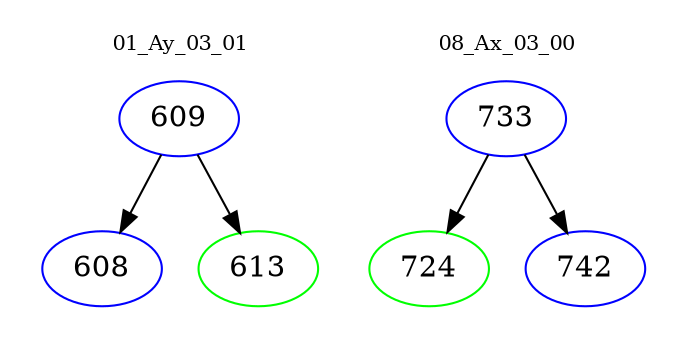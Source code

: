 digraph{
subgraph cluster_0 {
color = white
label = "01_Ay_03_01";
fontsize=10;
T0_609 [label="609", color="blue"]
T0_609 -> T0_608 [color="black"]
T0_608 [label="608", color="blue"]
T0_609 -> T0_613 [color="black"]
T0_613 [label="613", color="green"]
}
subgraph cluster_1 {
color = white
label = "08_Ax_03_00";
fontsize=10;
T1_733 [label="733", color="blue"]
T1_733 -> T1_724 [color="black"]
T1_724 [label="724", color="green"]
T1_733 -> T1_742 [color="black"]
T1_742 [label="742", color="blue"]
}
}
